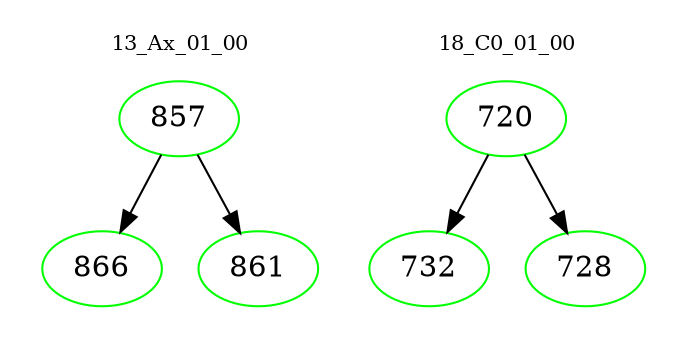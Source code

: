 digraph{
subgraph cluster_0 {
color = white
label = "13_Ax_01_00";
fontsize=10;
T0_857 [label="857", color="green"]
T0_857 -> T0_866 [color="black"]
T0_866 [label="866", color="green"]
T0_857 -> T0_861 [color="black"]
T0_861 [label="861", color="green"]
}
subgraph cluster_1 {
color = white
label = "18_C0_01_00";
fontsize=10;
T1_720 [label="720", color="green"]
T1_720 -> T1_732 [color="black"]
T1_732 [label="732", color="green"]
T1_720 -> T1_728 [color="black"]
T1_728 [label="728", color="green"]
}
}
